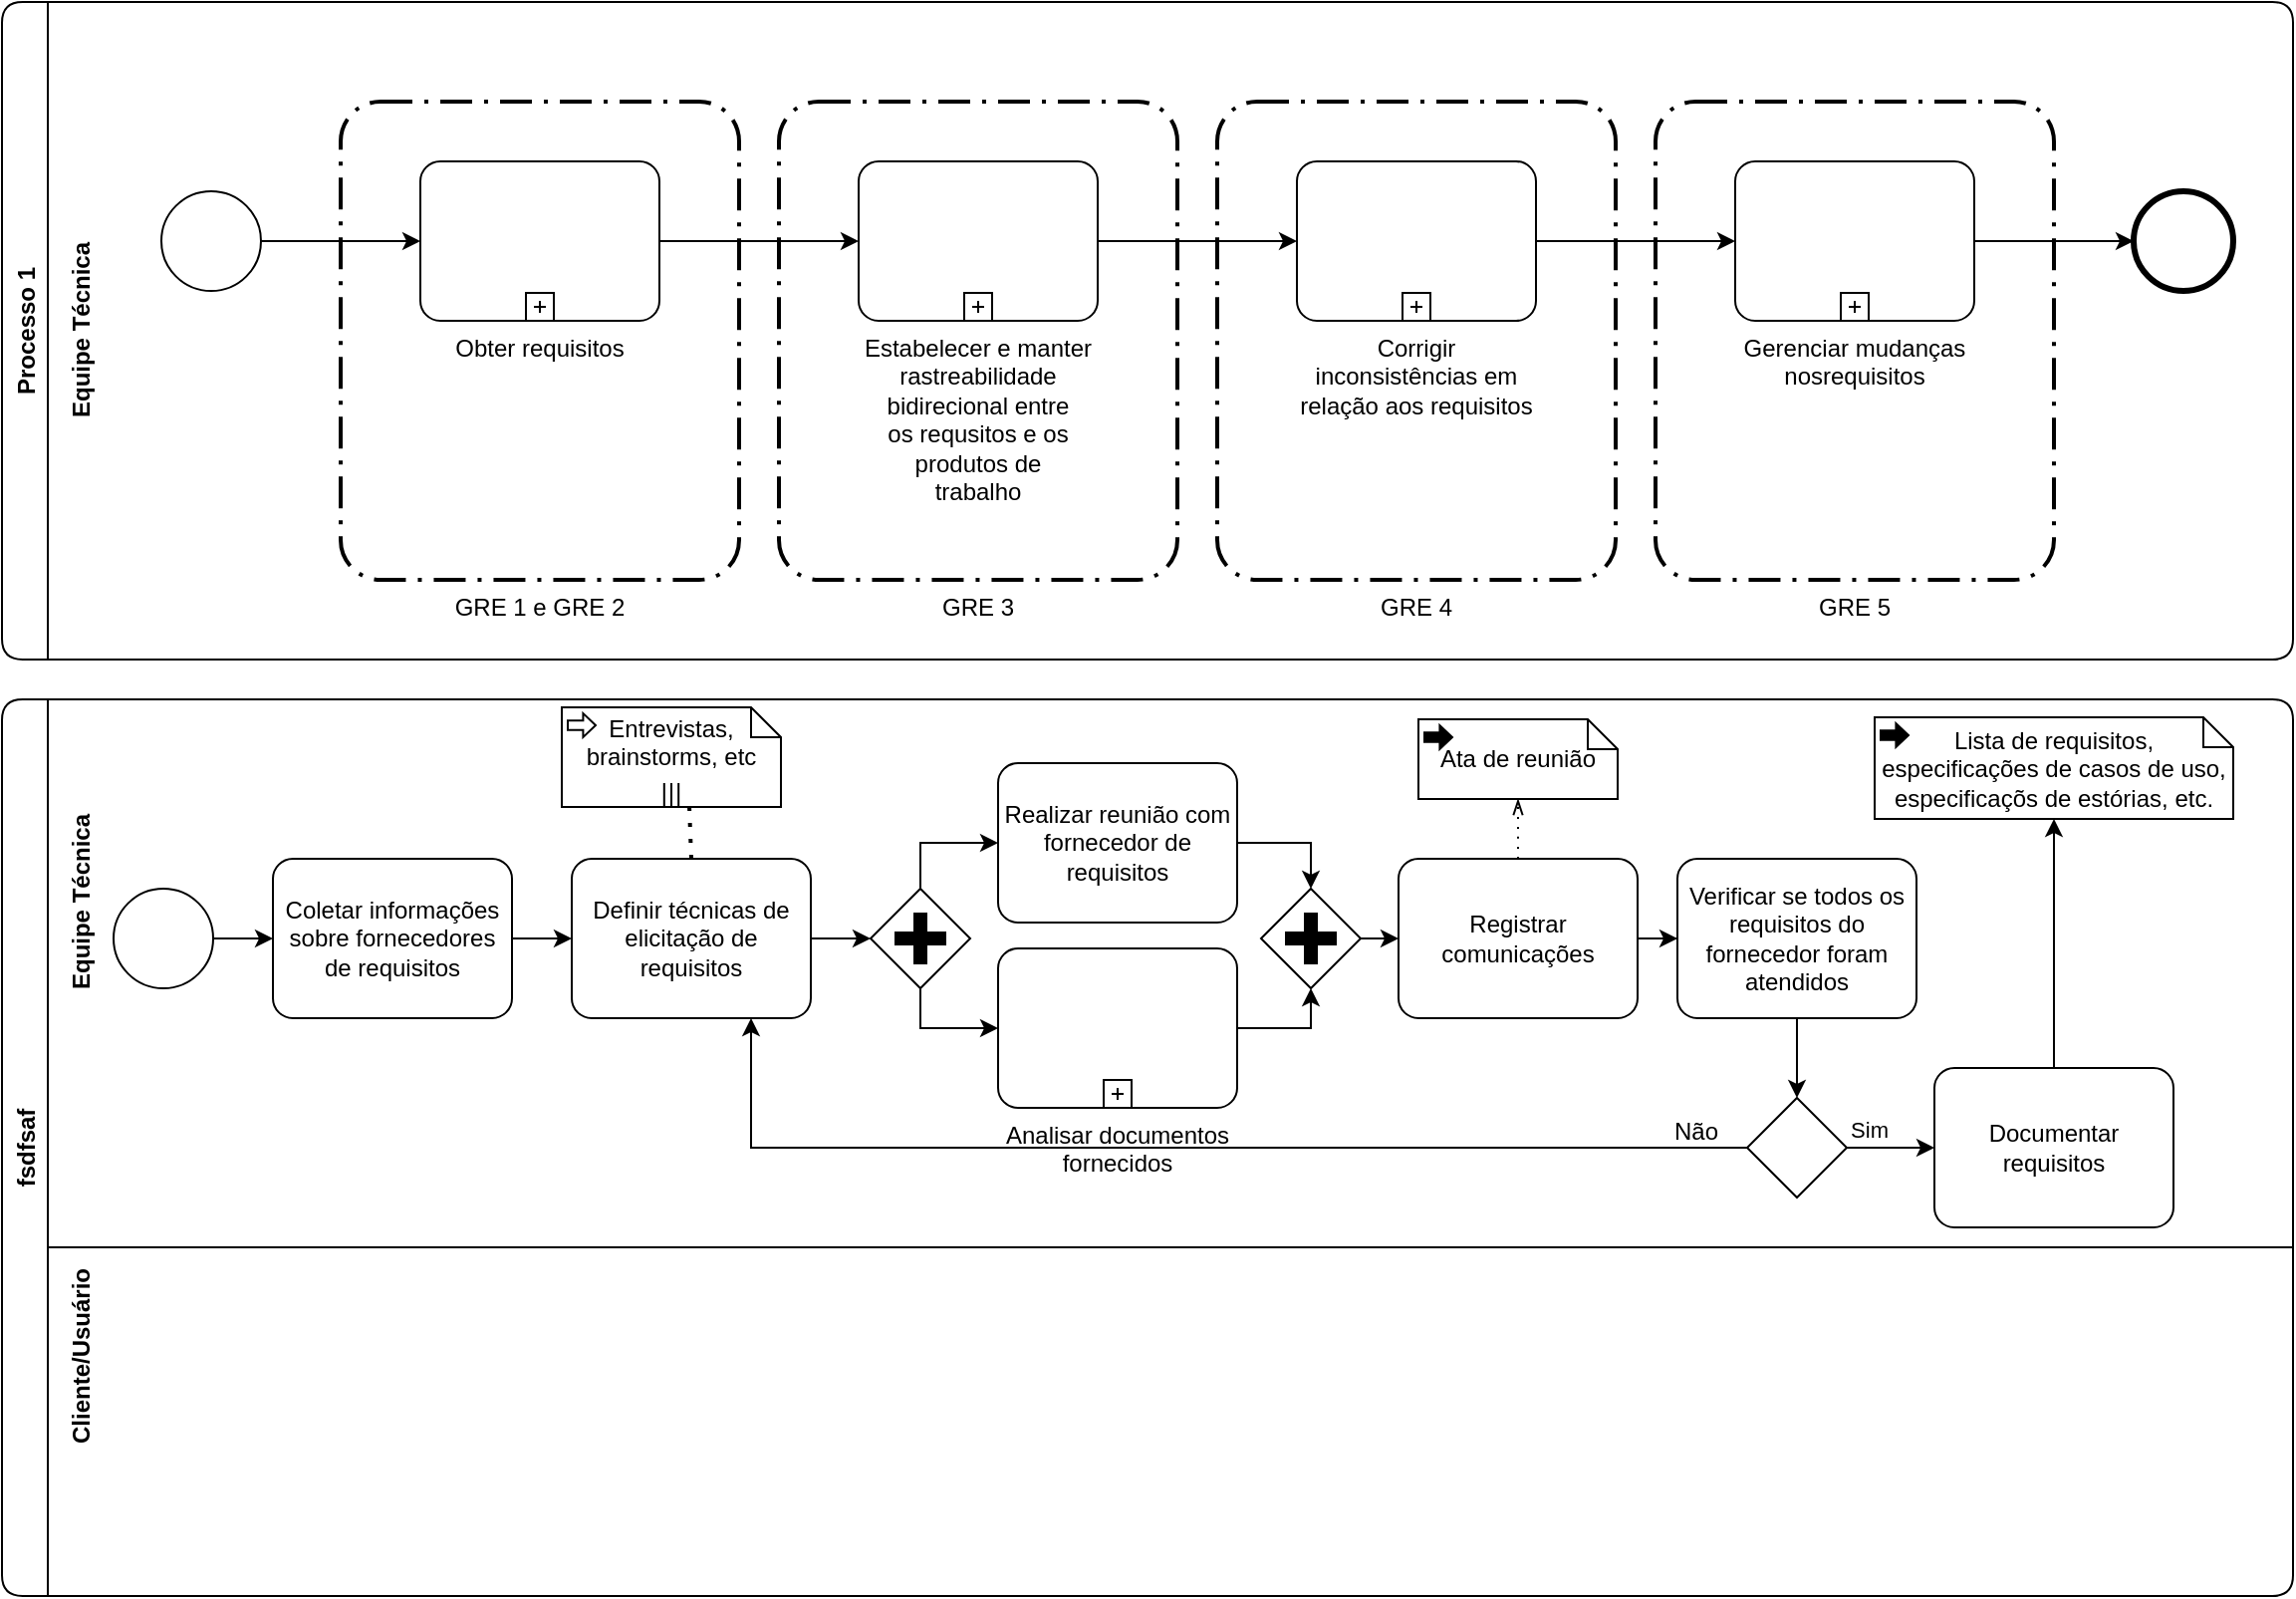 <mxfile compressed="false" version="14.8.6" type="github">
  <diagram name="Page-1" id="2a216829-ef6e-dabb-86c1-c78162f3ba2b">
    <mxGraphModel dx="1011" dy="701" grid="1" gridSize="10" guides="1" tooltips="1" connect="1" arrows="1" fold="1" page="1" pageScale="1" pageWidth="1169" pageHeight="827" background="none" math="0" shadow="0">
      <root>
        <mxCell id="0" />
        <mxCell id="1" parent="0" />
        <mxCell id="lL50LF5EUAc4o-qxcwu0-5" value="Processo 1" style="swimlane;horizontal=0;rounded=1;" parent="1" vertex="1">
          <mxGeometry x="10" y="10" width="1150" height="330" as="geometry" />
        </mxCell>
        <mxCell id="lL50LF5EUAc4o-qxcwu0-22" value="GRE 4" style="points=[[0.25,0,0],[0.5,0,0],[0.75,0,0],[1,0.25,0],[1,0.5,0],[1,0.75,0],[0.75,1,0],[0.5,1,0],[0.25,1,0],[0,0.75,0],[0,0.5,0],[0,0.25,0]];rounded=1;arcSize=10;dashed=1;strokeColor=#000000;fillColor=none;gradientColor=none;dashPattern=8 3 1 3;strokeWidth=2;shadow=0;glass=0;labelPosition=center;verticalLabelPosition=bottom;align=center;verticalAlign=top;" parent="lL50LF5EUAc4o-qxcwu0-5" vertex="1">
          <mxGeometry x="610" y="50" width="200" height="240" as="geometry" />
        </mxCell>
        <mxCell id="lL50LF5EUAc4o-qxcwu0-20" value="GRE 1 e GRE 2" style="points=[[0.25,0,0],[0.5,0,0],[0.75,0,0],[1,0.25,0],[1,0.5,0],[1,0.75,0],[0.75,1,0],[0.5,1,0],[0.25,1,0],[0,0.75,0],[0,0.5,0],[0,0.25,0]];rounded=1;arcSize=10;dashed=1;strokeColor=#000000;fillColor=none;gradientColor=none;dashPattern=8 3 1 3;strokeWidth=2;shadow=0;glass=0;labelPosition=center;verticalLabelPosition=bottom;align=center;verticalAlign=top;" parent="lL50LF5EUAc4o-qxcwu0-5" vertex="1">
          <mxGeometry x="170" y="50" width="200" height="240" as="geometry" />
        </mxCell>
        <mxCell id="lL50LF5EUAc4o-qxcwu0-21" value="GRE 3" style="points=[[0.25,0,0],[0.5,0,0],[0.75,0,0],[1,0.25,0],[1,0.5,0],[1,0.75,0],[0.75,1,0],[0.5,1,0],[0.25,1,0],[0,0.75,0],[0,0.5,0],[0,0.25,0]];rounded=1;arcSize=10;dashed=1;strokeColor=#000000;fillColor=none;gradientColor=none;dashPattern=8 3 1 3;strokeWidth=2;shadow=0;glass=0;labelPosition=center;verticalLabelPosition=bottom;align=center;verticalAlign=top;" parent="lL50LF5EUAc4o-qxcwu0-5" vertex="1">
          <mxGeometry x="390" y="50" width="200" height="240" as="geometry" />
        </mxCell>
        <mxCell id="lL50LF5EUAc4o-qxcwu0-23" value="GRE 5" style="points=[[0.25,0,0],[0.5,0,0],[0.75,0,0],[1,0.25,0],[1,0.5,0],[1,0.75,0],[0.75,1,0],[0.5,1,0],[0.25,1,0],[0,0.75,0],[0,0.5,0],[0,0.25,0]];rounded=1;arcSize=10;dashed=1;strokeColor=#000000;fillColor=none;gradientColor=none;dashPattern=8 3 1 3;strokeWidth=2;shadow=0;glass=0;labelPosition=center;verticalLabelPosition=bottom;align=center;verticalAlign=top;" parent="lL50LF5EUAc4o-qxcwu0-5" vertex="1">
          <mxGeometry x="830" y="50" width="200" height="240" as="geometry" />
        </mxCell>
        <mxCell id="lL50LF5EUAc4o-qxcwu0-26" style="edgeStyle=orthogonalEdgeStyle;rounded=0;orthogonalLoop=1;jettySize=auto;html=1;exitX=1;exitY=0.5;exitDx=0;exitDy=0;exitPerimeter=0;entryX=0;entryY=0.5;entryDx=0;entryDy=0;entryPerimeter=0;" parent="lL50LF5EUAc4o-qxcwu0-5" source="lL50LF5EUAc4o-qxcwu0-12" target="lL50LF5EUAc4o-qxcwu0-13" edge="1">
          <mxGeometry relative="1" as="geometry" />
        </mxCell>
        <mxCell id="lL50LF5EUAc4o-qxcwu0-12" value="Obter requisitos" style="points=[[0.25,0,0],[0.5,0,0],[0.75,0,0],[1,0.25,0],[1,0.5,0],[1,0.75,0],[0.75,1,0],[0.5,1,0],[0.25,1,0],[0,0.75,0],[0,0.5,0],[0,0.25,0]];shape=mxgraph.bpmn.task;whiteSpace=wrap;rectStyle=rounded;size=10;taskMarker=abstract;isLoopSub=1;rounded=1;labelPosition=center;verticalLabelPosition=bottom;align=center;verticalAlign=top;" parent="lL50LF5EUAc4o-qxcwu0-5" vertex="1">
          <mxGeometry x="210" y="80" width="120" height="80" as="geometry" />
        </mxCell>
        <mxCell id="lL50LF5EUAc4o-qxcwu0-27" style="edgeStyle=orthogonalEdgeStyle;rounded=0;orthogonalLoop=1;jettySize=auto;html=1;exitX=1;exitY=0.5;exitDx=0;exitDy=0;exitPerimeter=0;entryX=0;entryY=0.5;entryDx=0;entryDy=0;entryPerimeter=0;" parent="lL50LF5EUAc4o-qxcwu0-5" source="lL50LF5EUAc4o-qxcwu0-13" target="lL50LF5EUAc4o-qxcwu0-14" edge="1">
          <mxGeometry relative="1" as="geometry" />
        </mxCell>
        <mxCell id="lL50LF5EUAc4o-qxcwu0-13" value="Estabelecer e manter&#xa;rastreabilidade bidirecional entre&#xa;os requsitos e os produtos de&#xa;trabalho" style="points=[[0.25,0,0],[0.5,0,0],[0.75,0,0],[1,0.25,0],[1,0.5,0],[1,0.75,0],[0.75,1,0],[0.5,1,0],[0.25,1,0],[0,0.75,0],[0,0.5,0],[0,0.25,0]];shape=mxgraph.bpmn.task;whiteSpace=wrap;rectStyle=rounded;size=10;taskMarker=abstract;isLoopSub=1;rounded=1;labelPosition=center;verticalLabelPosition=bottom;align=center;verticalAlign=top;" parent="lL50LF5EUAc4o-qxcwu0-5" vertex="1">
          <mxGeometry x="430" y="80" width="120" height="80" as="geometry" />
        </mxCell>
        <mxCell id="lL50LF5EUAc4o-qxcwu0-28" style="edgeStyle=orthogonalEdgeStyle;rounded=0;orthogonalLoop=1;jettySize=auto;html=1;exitX=1;exitY=0.5;exitDx=0;exitDy=0;exitPerimeter=0;" parent="lL50LF5EUAc4o-qxcwu0-5" source="lL50LF5EUAc4o-qxcwu0-14" target="lL50LF5EUAc4o-qxcwu0-15" edge="1">
          <mxGeometry relative="1" as="geometry" />
        </mxCell>
        <mxCell id="lL50LF5EUAc4o-qxcwu0-14" value="Corrigir inconsistências em&#xa;relação aos requisitos&#xa;" style="points=[[0.25,0,0],[0.5,0,0],[0.75,0,0],[1,0.25,0],[1,0.5,0],[1,0.75,0],[0.75,1,0],[0.5,1,0],[0.25,1,0],[0,0.75,0],[0,0.5,0],[0,0.25,0]];shape=mxgraph.bpmn.task;whiteSpace=wrap;rectStyle=rounded;size=10;taskMarker=abstract;isLoopSub=1;rounded=1;labelPosition=center;verticalLabelPosition=bottom;align=center;verticalAlign=top;" parent="lL50LF5EUAc4o-qxcwu0-5" vertex="1">
          <mxGeometry x="650" y="80" width="120" height="80" as="geometry" />
        </mxCell>
        <mxCell id="lL50LF5EUAc4o-qxcwu0-29" style="edgeStyle=orthogonalEdgeStyle;rounded=0;orthogonalLoop=1;jettySize=auto;html=1;exitX=1;exitY=0.5;exitDx=0;exitDy=0;exitPerimeter=0;entryX=0;entryY=0.5;entryDx=0;entryDy=0;entryPerimeter=0;" parent="lL50LF5EUAc4o-qxcwu0-5" source="lL50LF5EUAc4o-qxcwu0-15" target="lL50LF5EUAc4o-qxcwu0-17" edge="1">
          <mxGeometry relative="1" as="geometry" />
        </mxCell>
        <mxCell id="lL50LF5EUAc4o-qxcwu0-15" value="Gerenciar mudanças nosrequisitos" style="points=[[0.25,0,0],[0.5,0,0],[0.75,0,0],[1,0.25,0],[1,0.5,0],[1,0.75,0],[0.75,1,0],[0.5,1,0],[0.25,1,0],[0,0.75,0],[0,0.5,0],[0,0.25,0]];shape=mxgraph.bpmn.task;whiteSpace=wrap;rectStyle=rounded;size=10;taskMarker=abstract;isLoopSub=1;rounded=1;labelPosition=center;verticalLabelPosition=bottom;align=center;verticalAlign=top;" parent="lL50LF5EUAc4o-qxcwu0-5" vertex="1">
          <mxGeometry x="870" y="80" width="120" height="80" as="geometry" />
        </mxCell>
        <mxCell id="lL50LF5EUAc4o-qxcwu0-25" style="edgeStyle=orthogonalEdgeStyle;rounded=0;orthogonalLoop=1;jettySize=auto;html=1;exitX=1;exitY=0.5;exitDx=0;exitDy=0;exitPerimeter=0;entryX=0;entryY=0.5;entryDx=0;entryDy=0;entryPerimeter=0;" parent="lL50LF5EUAc4o-qxcwu0-5" source="lL50LF5EUAc4o-qxcwu0-16" target="lL50LF5EUAc4o-qxcwu0-12" edge="1">
          <mxGeometry relative="1" as="geometry" />
        </mxCell>
        <mxCell id="lL50LF5EUAc4o-qxcwu0-16" value="" style="points=[[0.145,0.145,0],[0.5,0,0],[0.855,0.145,0],[1,0.5,0],[0.855,0.855,0],[0.5,1,0],[0.145,0.855,0],[0,0.5,0]];shape=mxgraph.bpmn.event;html=1;verticalLabelPosition=bottom;labelBackgroundColor=#ffffff;verticalAlign=top;align=center;perimeter=ellipsePerimeter;outlineConnect=0;aspect=fixed;outline=standard;symbol=general;rounded=1;" parent="lL50LF5EUAc4o-qxcwu0-5" vertex="1">
          <mxGeometry x="80" y="95" width="50" height="50" as="geometry" />
        </mxCell>
        <mxCell id="lL50LF5EUAc4o-qxcwu0-17" value="" style="points=[[0.145,0.145,0],[0.5,0,0],[0.855,0.145,0],[1,0.5,0],[0.855,0.855,0],[0.5,1,0],[0.145,0.855,0],[0,0.5,0]];shape=mxgraph.bpmn.event;html=1;verticalLabelPosition=bottom;labelBackgroundColor=#ffffff;verticalAlign=top;align=center;perimeter=ellipsePerimeter;outlineConnect=0;aspect=fixed;outline=end;symbol=terminate2;rounded=1;" parent="lL50LF5EUAc4o-qxcwu0-5" vertex="1">
          <mxGeometry x="1070" y="95" width="50" height="50" as="geometry" />
        </mxCell>
        <mxCell id="o7J0vp0uQSlqZqwxGxeL-1" value="&lt;div&gt;Equipe Técnica&lt;/div&gt;" style="text;html=1;resizable=0;autosize=1;align=center;verticalAlign=middle;points=[];fillColor=none;strokeColor=none;rounded=0;shadow=0;glass=0;rotation=270;strokeWidth=1;fontStyle=1" vertex="1" parent="lL50LF5EUAc4o-qxcwu0-5">
          <mxGeometry x="-10" y="155" width="100" height="20" as="geometry" />
        </mxCell>
        <mxCell id="o7J0vp0uQSlqZqwxGxeL-50" value="fsdfsaf" style="swimlane;horizontal=0;rounded=1;swimlaneLine=1;" vertex="1" parent="1">
          <mxGeometry x="10" y="360" width="1150" height="450" as="geometry">
            <mxRectangle x="50" y="440" width="30" height="90" as="alternateBounds" />
          </mxGeometry>
        </mxCell>
        <mxCell id="o7J0vp0uQSlqZqwxGxeL-73" value="&lt;div&gt;Equipe Técnica&lt;/div&gt;" style="text;html=1;resizable=0;autosize=1;align=center;verticalAlign=middle;points=[];fillColor=none;strokeColor=none;rounded=0;shadow=0;glass=0;rotation=270;strokeWidth=1;fontStyle=1" vertex="1" parent="o7J0vp0uQSlqZqwxGxeL-50">
          <mxGeometry x="-10" y="92" width="100" height="20" as="geometry" />
        </mxCell>
        <mxCell id="o7J0vp0uQSlqZqwxGxeL-79" value="Cliente/Usuário" style="text;html=1;resizable=0;autosize=1;align=center;verticalAlign=middle;points=[];fillColor=none;strokeColor=none;rounded=0;shadow=0;glass=0;rotation=270;strokeWidth=1;fontStyle=1" vertex="1" parent="o7J0vp0uQSlqZqwxGxeL-50">
          <mxGeometry x="-10" y="320" width="100" height="20" as="geometry" />
        </mxCell>
        <mxCell id="o7J0vp0uQSlqZqwxGxeL-88" style="edgeStyle=orthogonalEdgeStyle;rounded=0;orthogonalLoop=1;jettySize=auto;html=1;exitX=1;exitY=0.5;exitDx=0;exitDy=0;exitPerimeter=0;entryX=0;entryY=0.5;entryDx=0;entryDy=0;entryPerimeter=0;" edge="1" parent="o7J0vp0uQSlqZqwxGxeL-50" source="o7J0vp0uQSlqZqwxGxeL-81" target="o7J0vp0uQSlqZqwxGxeL-82">
          <mxGeometry relative="1" as="geometry" />
        </mxCell>
        <mxCell id="o7J0vp0uQSlqZqwxGxeL-81" value="" style="points=[[0.145,0.145,0],[0.5,0,0],[0.855,0.145,0],[1,0.5,0],[0.855,0.855,0],[0.5,1,0],[0.145,0.855,0],[0,0.5,0]];shape=mxgraph.bpmn.event;html=1;verticalLabelPosition=bottom;labelBackgroundColor=#ffffff;verticalAlign=top;align=center;perimeter=ellipsePerimeter;outlineConnect=0;aspect=fixed;outline=standard;symbol=general;rounded=1;" vertex="1" parent="o7J0vp0uQSlqZqwxGxeL-50">
          <mxGeometry x="56" y="95" width="50" height="50" as="geometry" />
        </mxCell>
        <mxCell id="o7J0vp0uQSlqZqwxGxeL-89" style="edgeStyle=orthogonalEdgeStyle;rounded=0;orthogonalLoop=1;jettySize=auto;html=1;exitX=1;exitY=0.5;exitDx=0;exitDy=0;exitPerimeter=0;entryX=0;entryY=0.5;entryDx=0;entryDy=0;entryPerimeter=0;" edge="1" parent="o7J0vp0uQSlqZqwxGxeL-50" source="o7J0vp0uQSlqZqwxGxeL-82" target="o7J0vp0uQSlqZqwxGxeL-83">
          <mxGeometry relative="1" as="geometry" />
        </mxCell>
        <mxCell id="o7J0vp0uQSlqZqwxGxeL-82" value="Coletar informações sobre fornecedores de requisitos" style="points=[[0.25,0,0],[0.5,0,0],[0.75,0,0],[1,0.25,0],[1,0.5,0],[1,0.75,0],[0.75,1,0],[0.5,1,0],[0.25,1,0],[0,0.75,0],[0,0.5,0],[0,0.25,0]];shape=mxgraph.bpmn.task;whiteSpace=wrap;rectStyle=rounded;size=10;taskMarker=abstract;rounded=0;shadow=0;glass=0;strokeWidth=1;" vertex="1" parent="o7J0vp0uQSlqZqwxGxeL-50">
          <mxGeometry x="136" y="80" width="120" height="80" as="geometry" />
        </mxCell>
        <mxCell id="o7J0vp0uQSlqZqwxGxeL-94" style="edgeStyle=orthogonalEdgeStyle;rounded=0;orthogonalLoop=1;jettySize=auto;html=1;exitX=1;exitY=0.5;exitDx=0;exitDy=0;exitPerimeter=0;entryX=0;entryY=0.5;entryDx=0;entryDy=0;entryPerimeter=0;" edge="1" parent="o7J0vp0uQSlqZqwxGxeL-50" source="o7J0vp0uQSlqZqwxGxeL-83" target="o7J0vp0uQSlqZqwxGxeL-90">
          <mxGeometry relative="1" as="geometry" />
        </mxCell>
        <mxCell id="o7J0vp0uQSlqZqwxGxeL-83" value="Definir técnicas de elicitação de requisitos" style="points=[[0.25,0,0],[0.5,0,0],[0.75,0,0],[1,0.25,0],[1,0.5,0],[1,0.75,0],[0.75,1,0],[0.5,1,0],[0.25,1,0],[0,0.75,0],[0,0.5,0],[0,0.25,0]];shape=mxgraph.bpmn.task;whiteSpace=wrap;rectStyle=rounded;size=10;taskMarker=abstract;rounded=0;shadow=0;glass=0;strokeWidth=1;" vertex="1" parent="o7J0vp0uQSlqZqwxGxeL-50">
          <mxGeometry x="286" y="80" width="120" height="80" as="geometry" />
        </mxCell>
        <mxCell id="o7J0vp0uQSlqZqwxGxeL-85" value="&lt;div&gt;Entrevistas, brainstorms, etc&lt;/div&gt;&lt;div&gt;&lt;br&gt;&lt;/div&gt;" style="shape=mxgraph.bpmn.data;labelPosition=center;verticalLabelPosition=middle;align=center;verticalAlign=middle;whiteSpace=wrap;size=15;html=1;bpmnTransferType=input;isCollection=1;rounded=0;shadow=0;glass=0;strokeWidth=1;" vertex="1" parent="o7J0vp0uQSlqZqwxGxeL-50">
          <mxGeometry x="281" y="4" width="110" height="50" as="geometry" />
        </mxCell>
        <mxCell id="o7J0vp0uQSlqZqwxGxeL-86" value="" style="endArrow=none;dashed=1;html=1;dashPattern=1 3;strokeWidth=2;entryX=0.582;entryY=1;entryDx=0;entryDy=0;entryPerimeter=0;exitX=0.5;exitY=0;exitDx=0;exitDy=0;exitPerimeter=0;" edge="1" parent="o7J0vp0uQSlqZqwxGxeL-50" source="o7J0vp0uQSlqZqwxGxeL-83" target="o7J0vp0uQSlqZqwxGxeL-85">
          <mxGeometry width="50" height="50" relative="1" as="geometry">
            <mxPoint x="316" y="140" as="sourcePoint" />
            <mxPoint x="346" y="60" as="targetPoint" />
          </mxGeometry>
        </mxCell>
        <mxCell id="o7J0vp0uQSlqZqwxGxeL-95" style="edgeStyle=orthogonalEdgeStyle;rounded=0;orthogonalLoop=1;jettySize=auto;html=1;exitX=0.5;exitY=0;exitDx=0;exitDy=0;exitPerimeter=0;entryX=0;entryY=0.5;entryDx=0;entryDy=0;entryPerimeter=0;" edge="1" parent="o7J0vp0uQSlqZqwxGxeL-50" source="o7J0vp0uQSlqZqwxGxeL-90" target="o7J0vp0uQSlqZqwxGxeL-91">
          <mxGeometry relative="1" as="geometry" />
        </mxCell>
        <mxCell id="o7J0vp0uQSlqZqwxGxeL-96" style="edgeStyle=orthogonalEdgeStyle;rounded=0;orthogonalLoop=1;jettySize=auto;html=1;exitX=0.5;exitY=1;exitDx=0;exitDy=0;exitPerimeter=0;entryX=0;entryY=0.5;entryDx=0;entryDy=0;entryPerimeter=0;" edge="1" parent="o7J0vp0uQSlqZqwxGxeL-50" source="o7J0vp0uQSlqZqwxGxeL-90" target="o7J0vp0uQSlqZqwxGxeL-92">
          <mxGeometry relative="1" as="geometry" />
        </mxCell>
        <mxCell id="o7J0vp0uQSlqZqwxGxeL-90" value="" style="points=[[0.25,0.25,0],[0.5,0,0],[0.75,0.25,0],[1,0.5,0],[0.75,0.75,0],[0.5,1,0],[0.25,0.75,0],[0,0.5,0]];shape=mxgraph.bpmn.gateway2;html=1;verticalLabelPosition=bottom;labelBackgroundColor=#ffffff;verticalAlign=top;align=center;perimeter=rhombusPerimeter;outlineConnect=0;outline=none;symbol=none;gwType=parallel;rounded=0;shadow=0;glass=0;strokeWidth=1;" vertex="1" parent="o7J0vp0uQSlqZqwxGxeL-50">
          <mxGeometry x="436" y="95" width="50" height="50" as="geometry" />
        </mxCell>
        <mxCell id="o7J0vp0uQSlqZqwxGxeL-98" style="edgeStyle=orthogonalEdgeStyle;rounded=0;orthogonalLoop=1;jettySize=auto;html=1;exitX=1;exitY=0.5;exitDx=0;exitDy=0;exitPerimeter=0;entryX=0.5;entryY=0;entryDx=0;entryDy=0;entryPerimeter=0;" edge="1" parent="o7J0vp0uQSlqZqwxGxeL-50" source="o7J0vp0uQSlqZqwxGxeL-91" target="o7J0vp0uQSlqZqwxGxeL-97">
          <mxGeometry relative="1" as="geometry" />
        </mxCell>
        <mxCell id="o7J0vp0uQSlqZqwxGxeL-91" value="Realizar reunião com fornecedor de requisitos" style="points=[[0.25,0,0],[0.5,0,0],[0.75,0,0],[1,0.25,0],[1,0.5,0],[1,0.75,0],[0.75,1,0],[0.5,1,0],[0.25,1,0],[0,0.75,0],[0,0.5,0],[0,0.25,0]];shape=mxgraph.bpmn.task;whiteSpace=wrap;rectStyle=rounded;size=10;taskMarker=abstract;rounded=0;shadow=0;glass=0;strokeWidth=1;" vertex="1" parent="o7J0vp0uQSlqZqwxGxeL-50">
          <mxGeometry x="500" y="32" width="120" height="80" as="geometry" />
        </mxCell>
        <mxCell id="o7J0vp0uQSlqZqwxGxeL-99" style="edgeStyle=orthogonalEdgeStyle;rounded=0;orthogonalLoop=1;jettySize=auto;html=1;exitX=1;exitY=0.5;exitDx=0;exitDy=0;exitPerimeter=0;entryX=0.5;entryY=1;entryDx=0;entryDy=0;entryPerimeter=0;" edge="1" parent="o7J0vp0uQSlqZqwxGxeL-50" source="o7J0vp0uQSlqZqwxGxeL-92" target="o7J0vp0uQSlqZqwxGxeL-97">
          <mxGeometry relative="1" as="geometry" />
        </mxCell>
        <mxCell id="o7J0vp0uQSlqZqwxGxeL-92" value="Analisar documentos fornecidos" style="points=[[0.25,0,0],[0.5,0,0],[0.75,0,0],[1,0.25,0],[1,0.5,0],[1,0.75,0],[0.75,1,0],[0.5,1,0],[0.25,1,0],[0,0.75,0],[0,0.5,0],[0,0.25,0]];shape=mxgraph.bpmn.task;whiteSpace=wrap;rectStyle=rounded;size=10;taskMarker=abstract;isLoopSub=1;rounded=1;labelPosition=center;verticalLabelPosition=bottom;align=center;verticalAlign=top;" vertex="1" parent="o7J0vp0uQSlqZqwxGxeL-50">
          <mxGeometry x="500" y="125" width="120" height="80" as="geometry" />
        </mxCell>
        <mxCell id="o7J0vp0uQSlqZqwxGxeL-104" style="edgeStyle=orthogonalEdgeStyle;rounded=0;orthogonalLoop=1;jettySize=auto;html=1;exitX=1;exitY=0.5;exitDx=0;exitDy=0;exitPerimeter=0;entryX=0;entryY=0.5;entryDx=0;entryDy=0;entryPerimeter=0;" edge="1" parent="o7J0vp0uQSlqZqwxGxeL-50" source="o7J0vp0uQSlqZqwxGxeL-97" target="o7J0vp0uQSlqZqwxGxeL-100">
          <mxGeometry relative="1" as="geometry" />
        </mxCell>
        <mxCell id="o7J0vp0uQSlqZqwxGxeL-97" value="" style="points=[[0.25,0.25,0],[0.5,0,0],[0.75,0.25,0],[1,0.5,0],[0.75,0.75,0],[0.5,1,0],[0.25,0.75,0],[0,0.5,0]];shape=mxgraph.bpmn.gateway2;html=1;verticalLabelPosition=bottom;labelBackgroundColor=#ffffff;verticalAlign=top;align=center;perimeter=rhombusPerimeter;outlineConnect=0;outline=none;symbol=none;gwType=parallel;rounded=0;shadow=0;glass=0;strokeWidth=1;" vertex="1" parent="o7J0vp0uQSlqZqwxGxeL-50">
          <mxGeometry x="632" y="95" width="50" height="50" as="geometry" />
        </mxCell>
        <mxCell id="o7J0vp0uQSlqZqwxGxeL-110" style="edgeStyle=orthogonalEdgeStyle;rounded=0;orthogonalLoop=1;jettySize=auto;html=1;exitX=1;exitY=0.5;exitDx=0;exitDy=0;exitPerimeter=0;" edge="1" parent="o7J0vp0uQSlqZqwxGxeL-50" source="o7J0vp0uQSlqZqwxGxeL-100" target="o7J0vp0uQSlqZqwxGxeL-109">
          <mxGeometry relative="1" as="geometry" />
        </mxCell>
        <mxCell id="o7J0vp0uQSlqZqwxGxeL-100" value="Registrar comunicações" style="points=[[0.25,0,0],[0.5,0,0],[0.75,0,0],[1,0.25,0],[1,0.5,0],[1,0.75,0],[0.75,1,0],[0.5,1,0],[0.25,1,0],[0,0.75,0],[0,0.5,0],[0,0.25,0]];shape=mxgraph.bpmn.task;whiteSpace=wrap;rectStyle=rounded;size=10;taskMarker=abstract;rounded=0;shadow=0;glass=0;strokeWidth=1;" vertex="1" parent="o7J0vp0uQSlqZqwxGxeL-50">
          <mxGeometry x="701" y="80" width="120" height="80" as="geometry" />
        </mxCell>
        <mxCell id="o7J0vp0uQSlqZqwxGxeL-105" value="Ata de reunião" style="shape=mxgraph.bpmn.data;labelPosition=center;verticalLabelPosition=middle;align=center;verticalAlign=middle;whiteSpace=wrap;size=15;html=1;bpmnTransferType=output;rounded=0;shadow=0;glass=0;strokeWidth=1;" vertex="1" parent="o7J0vp0uQSlqZqwxGxeL-50">
          <mxGeometry x="711" y="10" width="100" height="40" as="geometry" />
        </mxCell>
        <mxCell id="o7J0vp0uQSlqZqwxGxeL-106" value="" style="edgeStyle=elbowEdgeStyle;fontSize=12;html=1;endFill=0;startFill=0;endSize=6;startSize=6;dashed=1;dashPattern=1 4;endArrow=openThin;startArrow=none;entryX=0.5;entryY=1;entryDx=0;entryDy=0;entryPerimeter=0;" edge="1" parent="o7J0vp0uQSlqZqwxGxeL-50" source="o7J0vp0uQSlqZqwxGxeL-100" target="o7J0vp0uQSlqZqwxGxeL-105">
          <mxGeometry width="160" relative="1" as="geometry">
            <mxPoint x="371" y="160" as="sourcePoint" />
            <mxPoint x="531" y="160" as="targetPoint" />
          </mxGeometry>
        </mxCell>
        <mxCell id="o7J0vp0uQSlqZqwxGxeL-113" style="edgeStyle=orthogonalEdgeStyle;rounded=0;orthogonalLoop=1;jettySize=auto;html=1;exitX=0.5;exitY=1;exitDx=0;exitDy=0;exitPerimeter=0;entryX=0.5;entryY=0;entryDx=0;entryDy=0;entryPerimeter=0;" edge="1" parent="o7J0vp0uQSlqZqwxGxeL-50" source="o7J0vp0uQSlqZqwxGxeL-109" target="o7J0vp0uQSlqZqwxGxeL-111">
          <mxGeometry relative="1" as="geometry">
            <mxPoint x="901" y="200" as="targetPoint" />
          </mxGeometry>
        </mxCell>
        <mxCell id="o7J0vp0uQSlqZqwxGxeL-109" value="Verificar se todos os requisitos do fornecedor foram atendidos" style="points=[[0.25,0,0],[0.5,0,0],[0.75,0,0],[1,0.25,0],[1,0.5,0],[1,0.75,0],[0.75,1,0],[0.5,1,0],[0.25,1,0],[0,0.75,0],[0,0.5,0],[0,0.25,0]];shape=mxgraph.bpmn.task;whiteSpace=wrap;rectStyle=rounded;size=10;taskMarker=abstract;rounded=0;shadow=0;glass=0;strokeWidth=1;" vertex="1" parent="o7J0vp0uQSlqZqwxGxeL-50">
          <mxGeometry x="841" y="80" width="120" height="80" as="geometry" />
        </mxCell>
        <mxCell id="o7J0vp0uQSlqZqwxGxeL-112" value="" style="edgeStyle=orthogonalEdgeStyle;rounded=0;orthogonalLoop=1;jettySize=auto;html=1;entryX=0.75;entryY=1;entryDx=0;entryDy=0;entryPerimeter=0;exitX=0;exitY=0.5;exitDx=0;exitDy=0;exitPerimeter=0;labelPosition=left;verticalLabelPosition=top;align=right;verticalAlign=bottom;" edge="1" parent="o7J0vp0uQSlqZqwxGxeL-50" source="o7J0vp0uQSlqZqwxGxeL-111" target="o7J0vp0uQSlqZqwxGxeL-83">
          <mxGeometry relative="1" as="geometry">
            <mxPoint x="870" y="225" as="sourcePoint" />
          </mxGeometry>
        </mxCell>
        <mxCell id="o7J0vp0uQSlqZqwxGxeL-119" value="Sim" style="edgeStyle=orthogonalEdgeStyle;rounded=0;orthogonalLoop=1;jettySize=auto;html=1;exitX=1;exitY=0.5;exitDx=0;exitDy=0;exitPerimeter=0;entryX=0;entryY=0.5;entryDx=0;entryDy=0;entryPerimeter=0;labelPosition=left;verticalLabelPosition=top;align=right;verticalAlign=bottom;" edge="1" parent="o7J0vp0uQSlqZqwxGxeL-50" source="o7J0vp0uQSlqZqwxGxeL-111" target="o7J0vp0uQSlqZqwxGxeL-115">
          <mxGeometry relative="1" as="geometry" />
        </mxCell>
        <mxCell id="o7J0vp0uQSlqZqwxGxeL-111" value="" style="points=[[0.25,0.25,0],[0.5,0,0],[0.75,0.25,0],[1,0.5,0],[0.75,0.75,0],[0.5,1,0],[0.25,0.75,0],[0,0.5,0]];shape=mxgraph.bpmn.gateway2;html=1;verticalLabelPosition=bottom;labelBackgroundColor=#ffffff;verticalAlign=top;align=center;perimeter=rhombusPerimeter;outlineConnect=0;outline=none;symbol=none;rounded=0;shadow=0;glass=0;strokeWidth=1;" vertex="1" parent="o7J0vp0uQSlqZqwxGxeL-50">
          <mxGeometry x="876" y="200" width="50" height="50" as="geometry" />
        </mxCell>
        <mxCell id="o7J0vp0uQSlqZqwxGxeL-118" style="edgeStyle=orthogonalEdgeStyle;rounded=0;orthogonalLoop=1;jettySize=auto;html=1;exitX=0.5;exitY=0;exitDx=0;exitDy=0;exitPerimeter=0;entryX=0.5;entryY=1;entryDx=0;entryDy=0;entryPerimeter=0;" edge="1" parent="o7J0vp0uQSlqZqwxGxeL-50" source="o7J0vp0uQSlqZqwxGxeL-115" target="o7J0vp0uQSlqZqwxGxeL-116">
          <mxGeometry relative="1" as="geometry" />
        </mxCell>
        <mxCell id="o7J0vp0uQSlqZqwxGxeL-115" value="Documentar requisitos" style="points=[[0.25,0,0],[0.5,0,0],[0.75,0,0],[1,0.25,0],[1,0.5,0],[1,0.75,0],[0.75,1,0],[0.5,1,0],[0.25,1,0],[0,0.75,0],[0,0.5,0],[0,0.25,0]];shape=mxgraph.bpmn.task;whiteSpace=wrap;rectStyle=rounded;size=10;taskMarker=abstract;rounded=0;shadow=0;glass=0;strokeWidth=1;" vertex="1" parent="o7J0vp0uQSlqZqwxGxeL-50">
          <mxGeometry x="970" y="185" width="120" height="80" as="geometry" />
        </mxCell>
        <mxCell id="o7J0vp0uQSlqZqwxGxeL-116" value="Lista de requisitos, especificações de casos de uso, especificaçõs de estórias, etc." style="shape=mxgraph.bpmn.data;labelPosition=center;verticalLabelPosition=middle;align=center;verticalAlign=middle;whiteSpace=wrap;size=15;html=1;bpmnTransferType=output;rounded=0;shadow=0;glass=0;strokeWidth=1;" vertex="1" parent="o7J0vp0uQSlqZqwxGxeL-50">
          <mxGeometry x="940" y="9" width="180" height="51" as="geometry" />
        </mxCell>
        <mxCell id="o7J0vp0uQSlqZqwxGxeL-80" value="" style="line;strokeWidth=1;html=1;rounded=0;shadow=0;glass=0;" vertex="1" parent="1">
          <mxGeometry x="33" y="630" width="1127" height="10" as="geometry" />
        </mxCell>
        <mxCell id="o7J0vp0uQSlqZqwxGxeL-124" value="Não" style="text;html=1;align=center;verticalAlign=middle;resizable=0;points=[];autosize=1;strokeColor=none;" vertex="1" parent="1">
          <mxGeometry x="840" y="567" width="40" height="20" as="geometry" />
        </mxCell>
      </root>
    </mxGraphModel>
  </diagram>
</mxfile>

